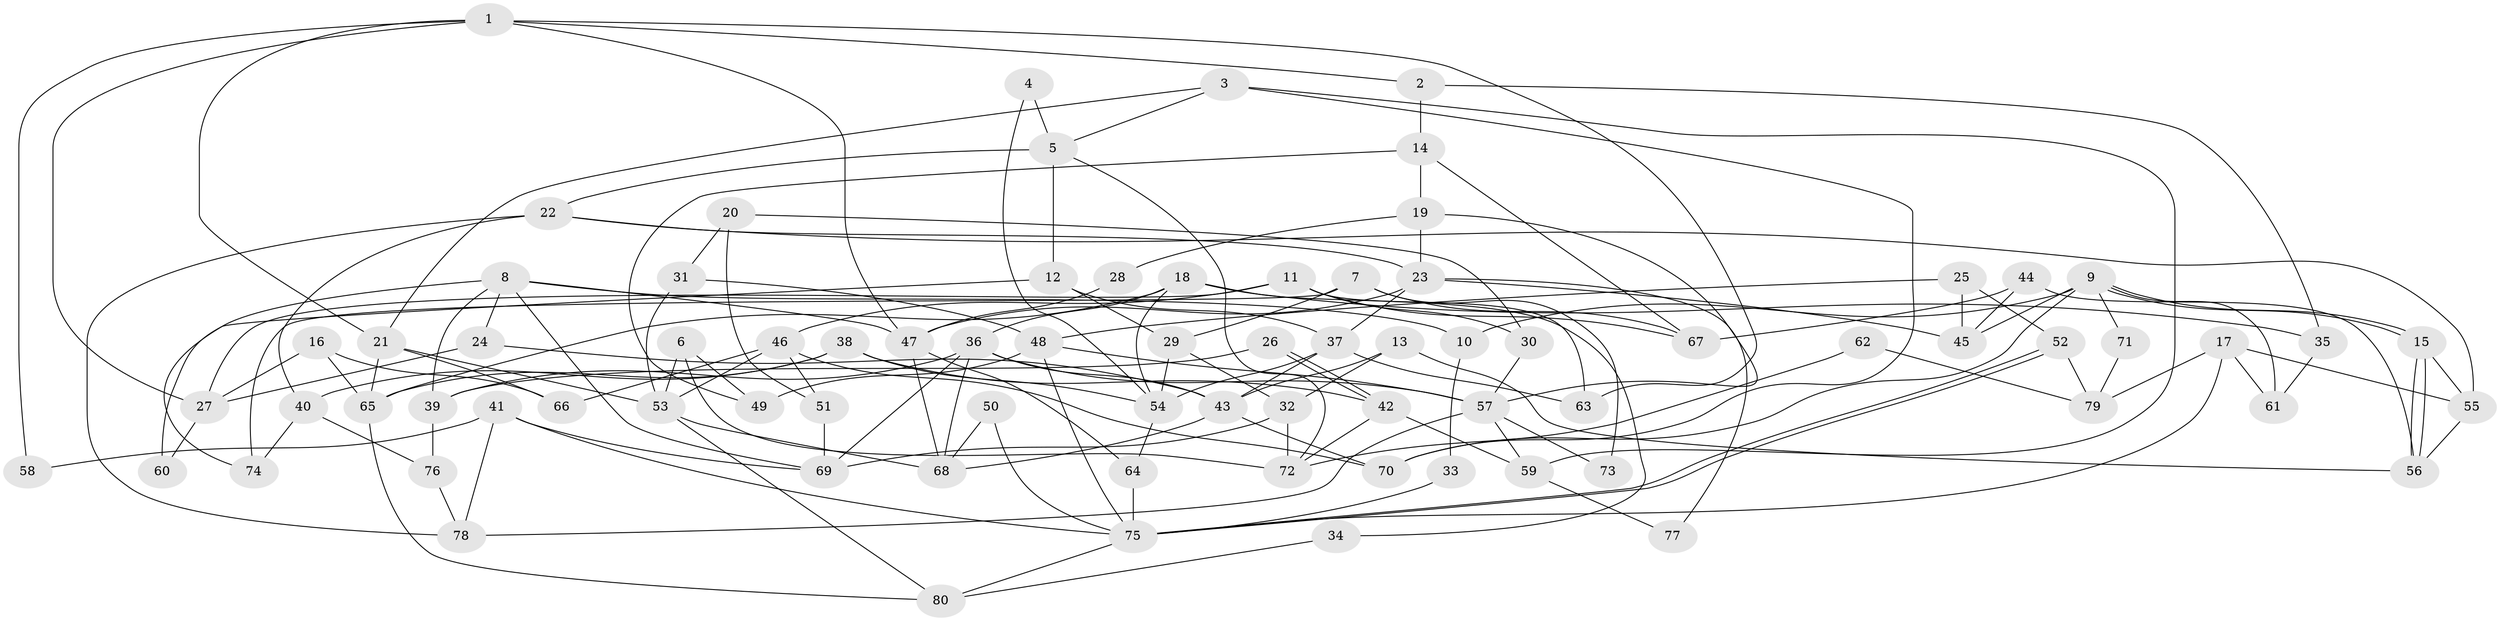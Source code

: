 // coarse degree distribution, {6: 0.22916666666666666, 3: 0.20833333333333334, 8: 0.10416666666666667, 7: 0.10416666666666667, 5: 0.10416666666666667, 4: 0.125, 9: 0.041666666666666664, 2: 0.08333333333333333}
// Generated by graph-tools (version 1.1) at 2025/41/03/06/25 10:41:56]
// undirected, 80 vertices, 160 edges
graph export_dot {
graph [start="1"]
  node [color=gray90,style=filled];
  1;
  2;
  3;
  4;
  5;
  6;
  7;
  8;
  9;
  10;
  11;
  12;
  13;
  14;
  15;
  16;
  17;
  18;
  19;
  20;
  21;
  22;
  23;
  24;
  25;
  26;
  27;
  28;
  29;
  30;
  31;
  32;
  33;
  34;
  35;
  36;
  37;
  38;
  39;
  40;
  41;
  42;
  43;
  44;
  45;
  46;
  47;
  48;
  49;
  50;
  51;
  52;
  53;
  54;
  55;
  56;
  57;
  58;
  59;
  60;
  61;
  62;
  63;
  64;
  65;
  66;
  67;
  68;
  69;
  70;
  71;
  72;
  73;
  74;
  75;
  76;
  77;
  78;
  79;
  80;
  1 -- 21;
  1 -- 47;
  1 -- 2;
  1 -- 27;
  1 -- 58;
  1 -- 63;
  2 -- 14;
  2 -- 35;
  3 -- 21;
  3 -- 70;
  3 -- 5;
  3 -- 59;
  4 -- 5;
  4 -- 54;
  5 -- 22;
  5 -- 12;
  5 -- 72;
  6 -- 53;
  6 -- 72;
  6 -- 49;
  7 -- 74;
  7 -- 29;
  7 -- 67;
  7 -- 73;
  8 -- 69;
  8 -- 47;
  8 -- 10;
  8 -- 24;
  8 -- 39;
  8 -- 74;
  9 -- 15;
  9 -- 15;
  9 -- 45;
  9 -- 10;
  9 -- 61;
  9 -- 70;
  9 -- 71;
  10 -- 33;
  11 -- 63;
  11 -- 27;
  11 -- 30;
  11 -- 46;
  11 -- 67;
  12 -- 29;
  12 -- 37;
  12 -- 60;
  13 -- 43;
  13 -- 32;
  13 -- 56;
  14 -- 67;
  14 -- 49;
  14 -- 19;
  15 -- 56;
  15 -- 56;
  15 -- 55;
  16 -- 27;
  16 -- 66;
  16 -- 65;
  17 -- 61;
  17 -- 55;
  17 -- 75;
  17 -- 79;
  18 -- 65;
  18 -- 54;
  18 -- 34;
  18 -- 35;
  18 -- 36;
  19 -- 23;
  19 -- 28;
  19 -- 57;
  20 -- 31;
  20 -- 30;
  20 -- 51;
  21 -- 53;
  21 -- 65;
  21 -- 66;
  22 -- 55;
  22 -- 78;
  22 -- 23;
  22 -- 40;
  23 -- 37;
  23 -- 45;
  23 -- 47;
  23 -- 77;
  24 -- 43;
  24 -- 27;
  25 -- 45;
  25 -- 48;
  25 -- 52;
  26 -- 39;
  26 -- 42;
  26 -- 42;
  27 -- 60;
  28 -- 47;
  29 -- 54;
  29 -- 32;
  30 -- 57;
  31 -- 48;
  31 -- 53;
  32 -- 69;
  32 -- 72;
  33 -- 75;
  34 -- 80;
  35 -- 61;
  36 -- 39;
  36 -- 43;
  36 -- 57;
  36 -- 68;
  36 -- 69;
  37 -- 54;
  37 -- 43;
  37 -- 63;
  38 -- 42;
  38 -- 65;
  38 -- 40;
  38 -- 54;
  39 -- 76;
  40 -- 74;
  40 -- 76;
  41 -- 69;
  41 -- 75;
  41 -- 58;
  41 -- 78;
  42 -- 59;
  42 -- 72;
  43 -- 68;
  43 -- 70;
  44 -- 67;
  44 -- 56;
  44 -- 45;
  46 -- 70;
  46 -- 51;
  46 -- 53;
  46 -- 66;
  47 -- 68;
  47 -- 64;
  48 -- 57;
  48 -- 75;
  48 -- 49;
  50 -- 75;
  50 -- 68;
  51 -- 69;
  52 -- 75;
  52 -- 75;
  52 -- 79;
  53 -- 68;
  53 -- 80;
  54 -- 64;
  55 -- 56;
  57 -- 59;
  57 -- 73;
  57 -- 78;
  59 -- 77;
  62 -- 79;
  62 -- 72;
  64 -- 75;
  65 -- 80;
  71 -- 79;
  75 -- 80;
  76 -- 78;
}
